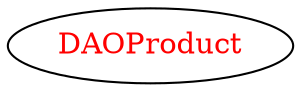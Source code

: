 digraph dependencyGraph {
 concentrate=true;
 ranksep="2.0";
 rankdir="LR"; 
 splines="ortho";
"DAOProduct" [fontcolor="red"];
}